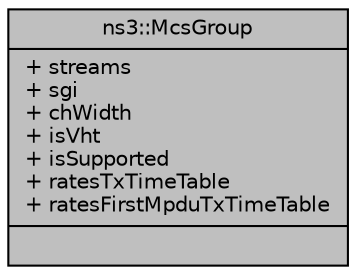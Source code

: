 digraph "ns3::McsGroup"
{
  edge [fontname="Helvetica",fontsize="10",labelfontname="Helvetica",labelfontsize="10"];
  node [fontname="Helvetica",fontsize="10",shape=record];
  Node1 [label="{ns3::McsGroup\n|+ streams\l+ sgi\l+ chWidth\l+ isVht\l+ isSupported\l+ ratesTxTimeTable\l+ ratesFirstMpduTxTimeTable\l|}",height=0.2,width=0.4,color="black", fillcolor="grey75", style="filled", fontcolor="black"];
}
